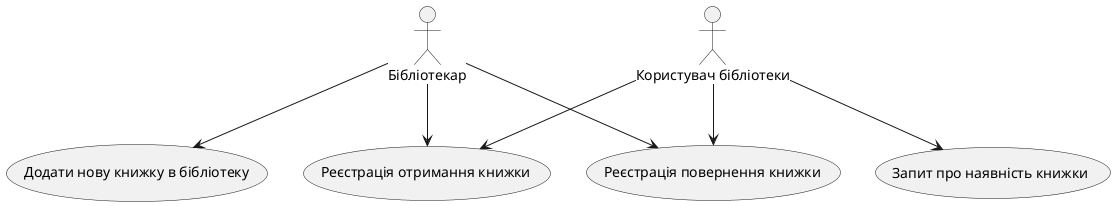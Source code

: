 @startuml
:Бібліотекар: as Librarian
:Користувач бібліотеки: as User

Librarian --> (Додати нову книжку в бібліотеку)
User --> (Запит про наявність книжки)
Librarian --> (Реєстрація отримання книжки)
User --> (Реєстрація отримання книжки)
Librarian --> (Реєстрація повернення книжки)
User --> (Реєстрація повернення книжки)

@enduml
